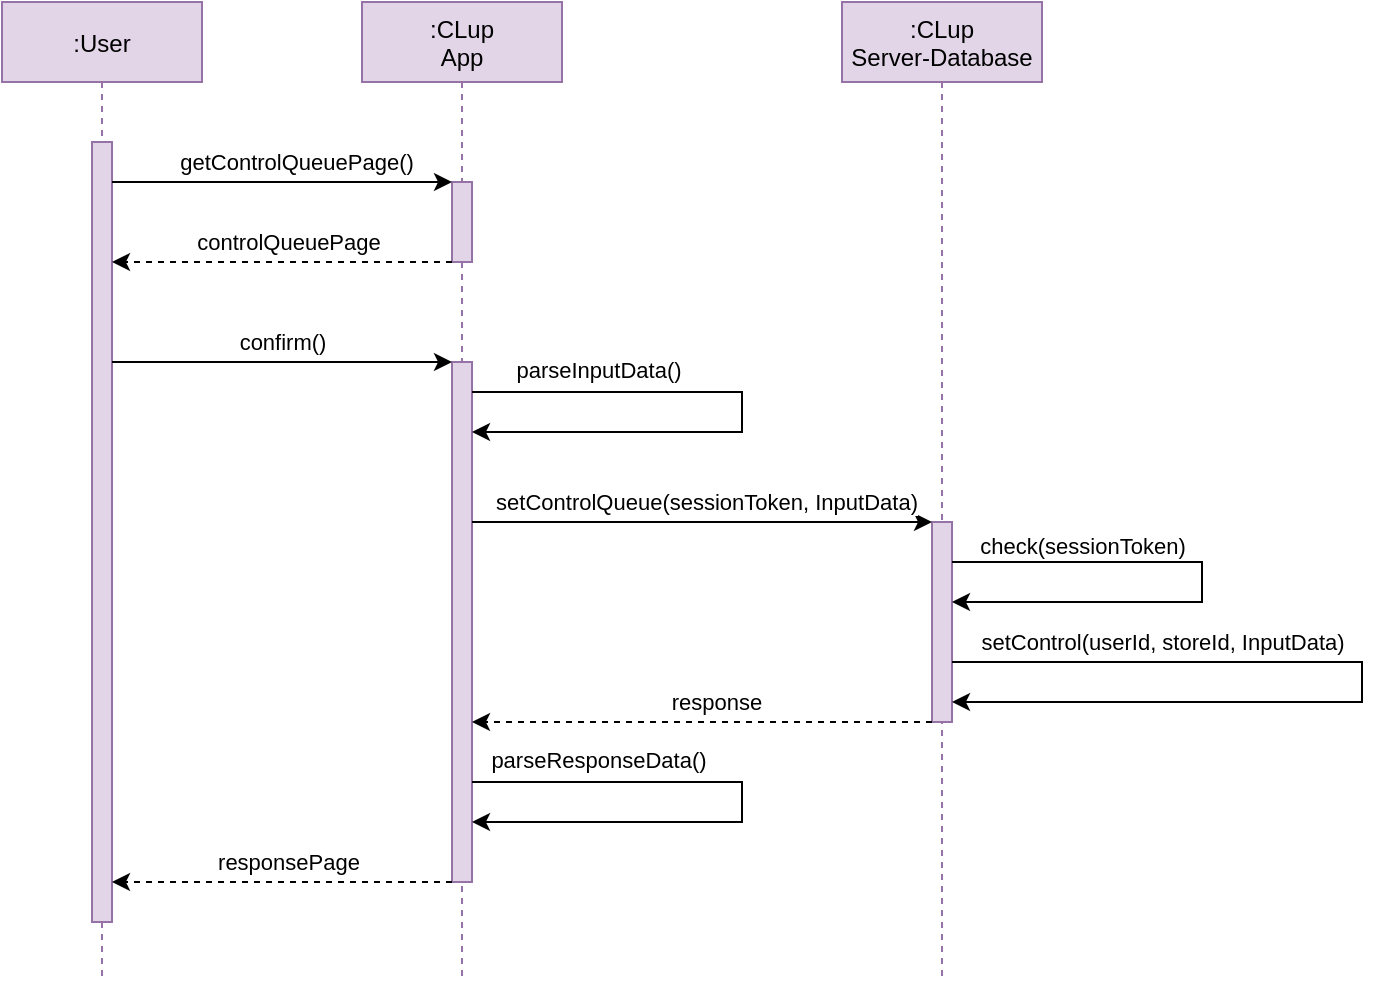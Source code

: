 <mxfile version="13.10.4" type="google"><diagram id="kgpKYQtTHZ0yAKxKKP6v" name="Page-1"><mxGraphModel dx="1398" dy="841" grid="1" gridSize="10" guides="1" tooltips="1" connect="1" arrows="1" fold="1" page="1" pageScale="1" pageWidth="850" pageHeight="1100" math="0" shadow="0"><root><mxCell id="0"/><mxCell id="1" parent="0"/><mxCell id="3nuBFxr9cyL0pnOWT2aG-1" value=":User" style="shape=umlLifeline;perimeter=lifelinePerimeter;container=1;collapsible=0;recursiveResize=0;rounded=0;shadow=0;strokeWidth=1;fillColor=#e1d5e7;strokeColor=#9673a6;" parent="1" vertex="1"><mxGeometry x="180" y="120" width="100" height="490" as="geometry"/></mxCell><mxCell id="3nuBFxr9cyL0pnOWT2aG-2" value="" style="points=[];perimeter=orthogonalPerimeter;rounded=0;shadow=0;strokeWidth=1;fillColor=#e1d5e7;strokeColor=#9673a6;" parent="3nuBFxr9cyL0pnOWT2aG-1" vertex="1"><mxGeometry x="45" y="70" width="10" height="390" as="geometry"/></mxCell><mxCell id="3nuBFxr9cyL0pnOWT2aG-5" value=":CLup&#10;App" style="shape=umlLifeline;perimeter=lifelinePerimeter;container=1;collapsible=0;recursiveResize=0;rounded=0;shadow=0;strokeWidth=1;fillColor=#e1d5e7;strokeColor=#9673a6;" parent="1" vertex="1"><mxGeometry x="360" y="120" width="100" height="490" as="geometry"/></mxCell><mxCell id="X58vHnauDXqf-cR-p_S1-1" value="" style="points=[];perimeter=orthogonalPerimeter;rounded=0;shadow=0;strokeWidth=1;fillColor=#e1d5e7;strokeColor=#9673a6;" parent="3nuBFxr9cyL0pnOWT2aG-5" vertex="1"><mxGeometry x="45" y="90" width="10" height="40" as="geometry"/></mxCell><mxCell id="7JdzxIPSqIo2gTzsp7pq-4" value=":CLup&#10;Server-Database" style="shape=umlLifeline;perimeter=lifelinePerimeter;container=1;collapsible=0;recursiveResize=0;rounded=0;shadow=0;strokeWidth=1;fillColor=#e1d5e7;strokeColor=#9673a6;size=40;" parent="1" vertex="1"><mxGeometry x="600" y="120" width="100" height="490" as="geometry"/></mxCell><mxCell id="7JdzxIPSqIo2gTzsp7pq-5" value="" style="points=[];perimeter=orthogonalPerimeter;rounded=0;shadow=0;strokeWidth=1;fillColor=#e1d5e7;strokeColor=#9673a6;" parent="7JdzxIPSqIo2gTzsp7pq-4" vertex="1"><mxGeometry x="45" y="260" width="10" height="100" as="geometry"/></mxCell><mxCell id="7JdzxIPSqIo2gTzsp7pq-27" value="&lt;meta charset=&quot;utf-8&quot;&gt;&lt;span style=&quot;color: rgba(0, 0, 0, 0); font-family: monospace; font-size: 0px; font-style: normal; font-weight: 400; letter-spacing: normal; text-indent: 0px; text-transform: none; word-spacing: 0px; background-color: rgb(248, 249, 250); display: inline; float: none;&quot;&gt;&amp;nbsp;&lt;/span&gt;" style="edgeStyle=orthogonalEdgeStyle;rounded=0;orthogonalLoop=1;jettySize=auto;html=1;" parent="7JdzxIPSqIo2gTzsp7pq-4" source="7JdzxIPSqIo2gTzsp7pq-5" target="7JdzxIPSqIo2gTzsp7pq-5" edge="1"><mxGeometry relative="1" as="geometry"><Array as="points"><mxPoint x="180" y="280"/><mxPoint x="130" y="300"/></Array></mxGeometry></mxCell><mxCell id="7JdzxIPSqIo2gTzsp7pq-28" value="check(sessionToken)" style="edgeLabel;html=1;align=center;verticalAlign=middle;resizable=0;points=[];" parent="7JdzxIPSqIo2gTzsp7pq-27" vertex="1" connectable="0"><mxGeometry x="-0.739" relative="1" as="geometry"><mxPoint x="29.76" y="-8" as="offset"/></mxGeometry></mxCell><mxCell id="wEyUh7sZ4aybXk5iiQh8-1" style="edgeStyle=orthogonalEdgeStyle;rounded=0;orthogonalLoop=1;jettySize=auto;html=1;" parent="7JdzxIPSqIo2gTzsp7pq-4" source="7JdzxIPSqIo2gTzsp7pq-5" target="7JdzxIPSqIo2gTzsp7pq-5" edge="1"><mxGeometry relative="1" as="geometry"><Array as="points"><mxPoint x="260" y="330"/><mxPoint x="260" y="350"/></Array></mxGeometry></mxCell><mxCell id="wEyUh7sZ4aybXk5iiQh8-2" value="setControl(userId, storeId, InputData)" style="edgeLabel;html=1;align=center;verticalAlign=middle;resizable=0;points=[];" parent="wEyUh7sZ4aybXk5iiQh8-1" vertex="1" connectable="0"><mxGeometry x="-0.58" y="2" relative="1" as="geometry"><mxPoint x="14.71" y="-8" as="offset"/></mxGeometry></mxCell><mxCell id="wEyUh7sZ4aybXk5iiQh8-13" value="" style="points=[];perimeter=orthogonalPerimeter;rounded=0;shadow=0;strokeWidth=1;fillColor=#e1d5e7;strokeColor=#9673a6;" parent="1" vertex="1"><mxGeometry x="405" y="300" width="10" height="260" as="geometry"/></mxCell><mxCell id="wEyUh7sZ4aybXk5iiQh8-30" style="edgeStyle=orthogonalEdgeStyle;rounded=0;orthogonalLoop=1;jettySize=auto;html=1;dashed=1;" parent="1" source="7JdzxIPSqIo2gTzsp7pq-5" edge="1"><mxGeometry relative="1" as="geometry"><Array as="points"><mxPoint x="540" y="480"/><mxPoint x="540" y="480"/></Array><mxPoint x="415" y="480" as="targetPoint"/><mxPoint x="670" y="440" as="sourcePoint"/></mxGeometry></mxCell><mxCell id="wEyUh7sZ4aybXk5iiQh8-31" value="response" style="edgeLabel;html=1;align=center;verticalAlign=middle;resizable=0;points=[];" parent="wEyUh7sZ4aybXk5iiQh8-30" vertex="1" connectable="0"><mxGeometry x="-0.15" y="5" relative="1" as="geometry"><mxPoint x="-9.8" y="-15" as="offset"/></mxGeometry></mxCell><mxCell id="wEyUh7sZ4aybXk5iiQh8-37" style="edgeStyle=orthogonalEdgeStyle;rounded=0;orthogonalLoop=1;jettySize=auto;html=1;" parent="1" target="7JdzxIPSqIo2gTzsp7pq-5" edge="1"><mxGeometry relative="1" as="geometry"><mxPoint x="415" y="380" as="sourcePoint"/><mxPoint x="425" y="400.5" as="targetPoint"/><Array as="points"><mxPoint x="550" y="380"/><mxPoint x="550" y="380"/></Array></mxGeometry></mxCell><mxCell id="wEyUh7sZ4aybXk5iiQh8-38" value="setControlQueue(sessionToken, InputData)" style="edgeLabel;html=1;align=center;verticalAlign=middle;resizable=0;points=[];" parent="wEyUh7sZ4aybXk5iiQh8-37" vertex="1" connectable="0"><mxGeometry x="-0.435" y="-2" relative="1" as="geometry"><mxPoint x="51.67" y="-12" as="offset"/></mxGeometry></mxCell><mxCell id="wEyUh7sZ4aybXk5iiQh8-41" style="edgeStyle=orthogonalEdgeStyle;rounded=0;orthogonalLoop=1;jettySize=auto;html=1;dashed=1;" parent="1" source="wEyUh7sZ4aybXk5iiQh8-13" edge="1"><mxGeometry relative="1" as="geometry"><Array as="points"><mxPoint x="290" y="560"/><mxPoint x="290" y="560"/></Array><mxPoint x="235" y="560" as="targetPoint"/><mxPoint x="405" y="554.71" as="sourcePoint"/></mxGeometry></mxCell><mxCell id="wEyUh7sZ4aybXk5iiQh8-42" value="responsePage" style="edgeLabel;html=1;align=center;verticalAlign=middle;resizable=0;points=[];" parent="wEyUh7sZ4aybXk5iiQh8-41" vertex="1" connectable="0"><mxGeometry x="-0.15" y="5" relative="1" as="geometry"><mxPoint x="-9.8" y="-15" as="offset"/></mxGeometry></mxCell><mxCell id="1RnRAPhu5Lm07HQ_QJAN-19" style="edgeStyle=orthogonalEdgeStyle;rounded=0;orthogonalLoop=1;jettySize=auto;html=1;" parent="1" edge="1"><mxGeometry relative="1" as="geometry"><mxPoint x="415" y="510" as="sourcePoint"/><mxPoint x="415" y="530" as="targetPoint"/><Array as="points"><mxPoint x="550" y="510"/><mxPoint x="550" y="530"/></Array></mxGeometry></mxCell><mxCell id="1RnRAPhu5Lm07HQ_QJAN-20" value="parseResponseData()" style="edgeLabel;html=1;align=center;verticalAlign=middle;resizable=0;points=[];" parent="1RnRAPhu5Lm07HQ_QJAN-19" vertex="1" connectable="0"><mxGeometry x="-0.435" y="-2" relative="1" as="geometry"><mxPoint x="-18.86" y="-13.03" as="offset"/></mxGeometry></mxCell><mxCell id="5_1rXShNuwzfsD5ebmAd-3" style="edgeStyle=orthogonalEdgeStyle;rounded=0;orthogonalLoop=1;jettySize=auto;html=1;" parent="1" target="wEyUh7sZ4aybXk5iiQh8-13" edge="1"><mxGeometry relative="1" as="geometry"><Array as="points"><mxPoint x="380" y="300"/><mxPoint x="380" y="300"/></Array><mxPoint x="235" y="300" as="sourcePoint"/></mxGeometry></mxCell><mxCell id="5_1rXShNuwzfsD5ebmAd-4" value="confirm()" style="edgeLabel;html=1;align=center;verticalAlign=middle;resizable=0;points=[];" parent="5_1rXShNuwzfsD5ebmAd-3" vertex="1" connectable="0"><mxGeometry x="0.706" y="47" relative="1" as="geometry"><mxPoint x="-60.14" y="37" as="offset"/></mxGeometry></mxCell><mxCell id="X58vHnauDXqf-cR-p_S1-2" style="edgeStyle=orthogonalEdgeStyle;rounded=0;orthogonalLoop=1;jettySize=auto;html=1;" parent="1" source="3nuBFxr9cyL0pnOWT2aG-2" target="X58vHnauDXqf-cR-p_S1-1" edge="1"><mxGeometry relative="1" as="geometry"><Array as="points"><mxPoint x="320" y="210"/><mxPoint x="320" y="210"/></Array></mxGeometry></mxCell><mxCell id="X58vHnauDXqf-cR-p_S1-5" value="getControlQueuePage()" style="edgeLabel;html=1;align=center;verticalAlign=middle;resizable=0;points=[];" parent="X58vHnauDXqf-cR-p_S1-2" vertex="1" connectable="0"><mxGeometry x="0.077" y="-1" relative="1" as="geometry"><mxPoint y="-11" as="offset"/></mxGeometry></mxCell><mxCell id="X58vHnauDXqf-cR-p_S1-3" style="edgeStyle=orthogonalEdgeStyle;rounded=0;orthogonalLoop=1;jettySize=auto;html=1;dashed=1;" parent="1" source="X58vHnauDXqf-cR-p_S1-1" target="3nuBFxr9cyL0pnOWT2aG-2" edge="1"><mxGeometry relative="1" as="geometry"><Array as="points"><mxPoint x="350" y="250"/><mxPoint x="350" y="250"/></Array><mxPoint x="220" y="260" as="targetPoint"/><mxPoint x="390" y="260" as="sourcePoint"/></mxGeometry></mxCell><mxCell id="X58vHnauDXqf-cR-p_S1-4" value="controlQueuePage" style="edgeLabel;html=1;align=center;verticalAlign=middle;resizable=0;points=[];" parent="X58vHnauDXqf-cR-p_S1-3" vertex="1" connectable="0"><mxGeometry x="-0.15" y="5" relative="1" as="geometry"><mxPoint x="-9.8" y="-15" as="offset"/></mxGeometry></mxCell><mxCell id="X58vHnauDXqf-cR-p_S1-6" style="edgeStyle=orthogonalEdgeStyle;rounded=0;orthogonalLoop=1;jettySize=auto;html=1;" parent="1" source="wEyUh7sZ4aybXk5iiQh8-13" target="wEyUh7sZ4aybXk5iiQh8-13" edge="1"><mxGeometry relative="1" as="geometry"><mxPoint x="415" y="315" as="sourcePoint"/><mxPoint x="415" y="335" as="targetPoint"/><Array as="points"><mxPoint x="550" y="315"/><mxPoint x="550" y="335"/></Array></mxGeometry></mxCell><mxCell id="X58vHnauDXqf-cR-p_S1-7" value="parseInputData()" style="edgeLabel;html=1;align=center;verticalAlign=middle;resizable=0;points=[];" parent="X58vHnauDXqf-cR-p_S1-6" vertex="1" connectable="0"><mxGeometry x="-0.435" y="-2" relative="1" as="geometry"><mxPoint x="-18.86" y="-13.03" as="offset"/></mxGeometry></mxCell></root></mxGraphModel></diagram></mxfile>